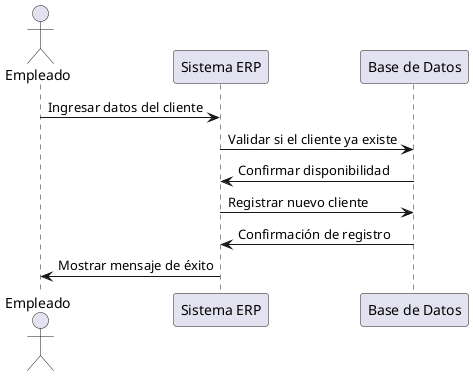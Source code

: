 @startuml
actor Empleado
participant "Sistema ERP" as ERP
participant "Base de Datos" as DB

Empleado -> ERP: Ingresar datos del cliente
ERP -> DB: Validar si el cliente ya existe
DB -> ERP: Confirmar disponibilidad
ERP -> DB: Registrar nuevo cliente
DB -> ERP: Confirmación de registro
ERP -> Empleado: Mostrar mensaje de éxito
@enduml
